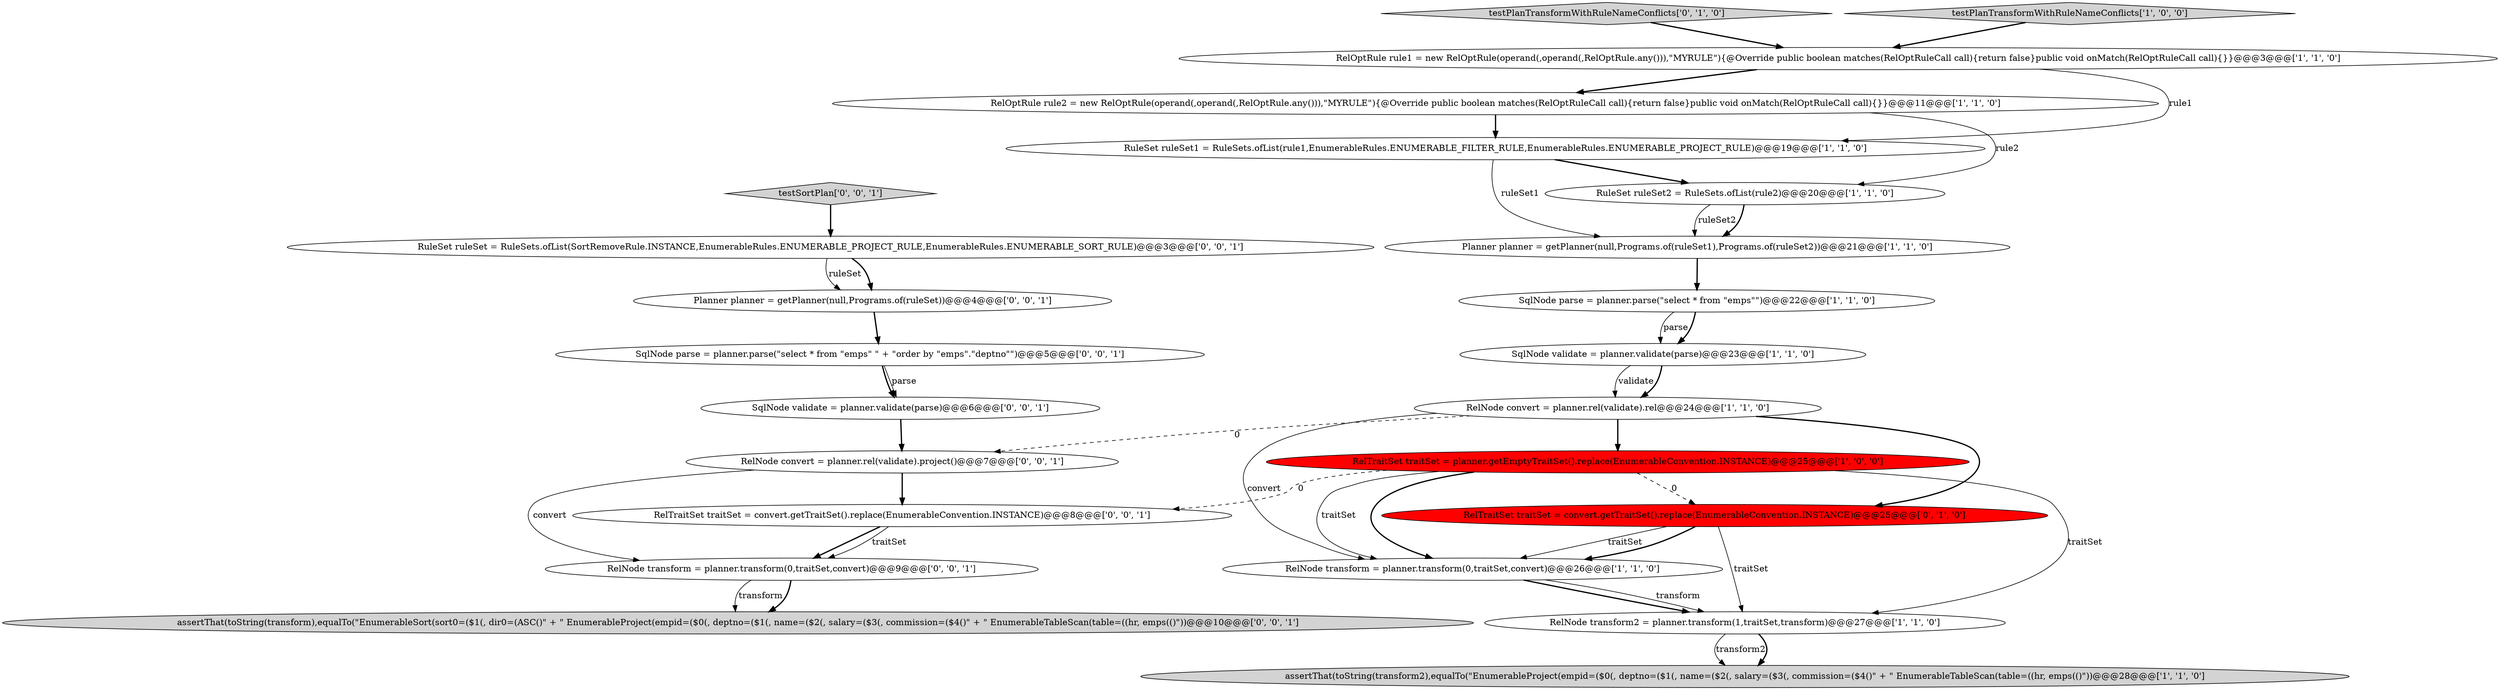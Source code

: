 digraph {
17 [style = filled, label = "Planner planner = getPlanner(null,Programs.of(ruleSet))@@@4@@@['0', '0', '1']", fillcolor = white, shape = ellipse image = "AAA0AAABBB3BBB"];
20 [style = filled, label = "RuleSet ruleSet = RuleSets.ofList(SortRemoveRule.INSTANCE,EnumerableRules.ENUMERABLE_PROJECT_RULE,EnumerableRules.ENUMERABLE_SORT_RULE)@@@3@@@['0', '0', '1']", fillcolor = white, shape = ellipse image = "AAA0AAABBB3BBB"];
11 [style = filled, label = "RelOptRule rule2 = new RelOptRule(operand(,operand(,RelOptRule.any())),\"MYRULE\"){@Override public boolean matches(RelOptRuleCall call){return false}public void onMatch(RelOptRuleCall call){}}@@@11@@@['1', '1', '0']", fillcolor = white, shape = ellipse image = "AAA0AAABBB1BBB"];
3 [style = filled, label = "RelTraitSet traitSet = planner.getEmptyTraitSet().replace(EnumerableConvention.INSTANCE)@@@25@@@['1', '0', '0']", fillcolor = red, shape = ellipse image = "AAA1AAABBB1BBB"];
1 [style = filled, label = "Planner planner = getPlanner(null,Programs.of(ruleSet1),Programs.of(ruleSet2))@@@21@@@['1', '1', '0']", fillcolor = white, shape = ellipse image = "AAA0AAABBB1BBB"];
4 [style = filled, label = "assertThat(toString(transform2),equalTo(\"EnumerableProject(empid=($0(, deptno=($1(, name=($2(, salary=($3(, commission=($4()\" + \" EnumerableTableScan(table=((hr, emps(()\"))@@@28@@@['1', '1', '0']", fillcolor = lightgray, shape = ellipse image = "AAA0AAABBB1BBB"];
14 [style = filled, label = "testPlanTransformWithRuleNameConflicts['0', '1', '0']", fillcolor = lightgray, shape = diamond image = "AAA0AAABBB2BBB"];
7 [style = filled, label = "testPlanTransformWithRuleNameConflicts['1', '0', '0']", fillcolor = lightgray, shape = diamond image = "AAA0AAABBB1BBB"];
2 [style = filled, label = "RelNode convert = planner.rel(validate).rel@@@24@@@['1', '1', '0']", fillcolor = white, shape = ellipse image = "AAA0AAABBB1BBB"];
8 [style = filled, label = "SqlNode validate = planner.validate(parse)@@@23@@@['1', '1', '0']", fillcolor = white, shape = ellipse image = "AAA0AAABBB1BBB"];
9 [style = filled, label = "SqlNode parse = planner.parse(\"select * from \"emps\"\")@@@22@@@['1', '1', '0']", fillcolor = white, shape = ellipse image = "AAA0AAABBB1BBB"];
13 [style = filled, label = "RelTraitSet traitSet = convert.getTraitSet().replace(EnumerableConvention.INSTANCE)@@@25@@@['0', '1', '0']", fillcolor = red, shape = ellipse image = "AAA1AAABBB2BBB"];
18 [style = filled, label = "RelTraitSet traitSet = convert.getTraitSet().replace(EnumerableConvention.INSTANCE)@@@8@@@['0', '0', '1']", fillcolor = white, shape = ellipse image = "AAA0AAABBB3BBB"];
5 [style = filled, label = "RuleSet ruleSet1 = RuleSets.ofList(rule1,EnumerableRules.ENUMERABLE_FILTER_RULE,EnumerableRules.ENUMERABLE_PROJECT_RULE)@@@19@@@['1', '1', '0']", fillcolor = white, shape = ellipse image = "AAA0AAABBB1BBB"];
21 [style = filled, label = "RelNode convert = planner.rel(validate).project()@@@7@@@['0', '0', '1']", fillcolor = white, shape = ellipse image = "AAA0AAABBB3BBB"];
15 [style = filled, label = "SqlNode validate = planner.validate(parse)@@@6@@@['0', '0', '1']", fillcolor = white, shape = ellipse image = "AAA0AAABBB3BBB"];
23 [style = filled, label = "SqlNode parse = planner.parse(\"select * from \"emps\" \" + \"order by \"emps\".\"deptno\"\")@@@5@@@['0', '0', '1']", fillcolor = white, shape = ellipse image = "AAA0AAABBB3BBB"];
6 [style = filled, label = "RelOptRule rule1 = new RelOptRule(operand(,operand(,RelOptRule.any())),\"MYRULE\"){@Override public boolean matches(RelOptRuleCall call){return false}public void onMatch(RelOptRuleCall call){}}@@@3@@@['1', '1', '0']", fillcolor = white, shape = ellipse image = "AAA0AAABBB1BBB"];
19 [style = filled, label = "assertThat(toString(transform),equalTo(\"EnumerableSort(sort0=($1(, dir0=(ASC()\" + \" EnumerableProject(empid=($0(, deptno=($1(, name=($2(, salary=($3(, commission=($4()\" + \" EnumerableTableScan(table=((hr, emps(()\"))@@@10@@@['0', '0', '1']", fillcolor = lightgray, shape = ellipse image = "AAA0AAABBB3BBB"];
16 [style = filled, label = "testSortPlan['0', '0', '1']", fillcolor = lightgray, shape = diamond image = "AAA0AAABBB3BBB"];
12 [style = filled, label = "RelNode transform = planner.transform(0,traitSet,convert)@@@26@@@['1', '1', '0']", fillcolor = white, shape = ellipse image = "AAA0AAABBB1BBB"];
10 [style = filled, label = "RelNode transform2 = planner.transform(1,traitSet,transform)@@@27@@@['1', '1', '0']", fillcolor = white, shape = ellipse image = "AAA0AAABBB1BBB"];
0 [style = filled, label = "RuleSet ruleSet2 = RuleSets.ofList(rule2)@@@20@@@['1', '1', '0']", fillcolor = white, shape = ellipse image = "AAA0AAABBB1BBB"];
22 [style = filled, label = "RelNode transform = planner.transform(0,traitSet,convert)@@@9@@@['0', '0', '1']", fillcolor = white, shape = ellipse image = "AAA0AAABBB3BBB"];
20->17 [style = bold, label=""];
6->5 [style = solid, label="rule1"];
22->19 [style = solid, label="transform"];
22->19 [style = bold, label=""];
10->4 [style = solid, label="transform2"];
15->21 [style = bold, label=""];
9->8 [style = solid, label="parse"];
3->18 [style = dashed, label="0"];
2->3 [style = bold, label=""];
3->10 [style = solid, label="traitSet"];
23->15 [style = bold, label=""];
13->12 [style = solid, label="traitSet"];
3->12 [style = solid, label="traitSet"];
3->12 [style = bold, label=""];
8->2 [style = solid, label="validate"];
9->8 [style = bold, label=""];
3->13 [style = dashed, label="0"];
17->23 [style = bold, label=""];
21->18 [style = bold, label=""];
20->17 [style = solid, label="ruleSet"];
1->9 [style = bold, label=""];
23->15 [style = solid, label="parse"];
2->13 [style = bold, label=""];
0->1 [style = solid, label="ruleSet2"];
11->5 [style = bold, label=""];
12->10 [style = bold, label=""];
18->22 [style = bold, label=""];
13->12 [style = bold, label=""];
2->12 [style = solid, label="convert"];
5->0 [style = bold, label=""];
8->2 [style = bold, label=""];
2->21 [style = dashed, label="0"];
0->1 [style = bold, label=""];
6->11 [style = bold, label=""];
7->6 [style = bold, label=""];
18->22 [style = solid, label="traitSet"];
21->22 [style = solid, label="convert"];
10->4 [style = bold, label=""];
13->10 [style = solid, label="traitSet"];
5->1 [style = solid, label="ruleSet1"];
11->0 [style = solid, label="rule2"];
16->20 [style = bold, label=""];
14->6 [style = bold, label=""];
12->10 [style = solid, label="transform"];
}
